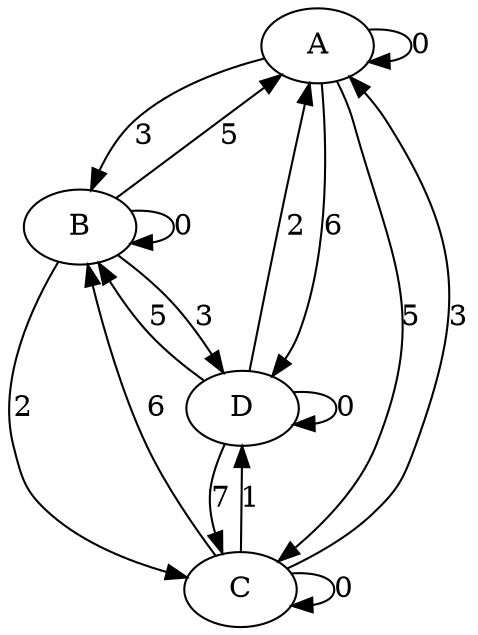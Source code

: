 digraph G {
  A -> A [label="0"];
  A -> B [label="3"];
  A -> C [label="5"];
  A -> D [label="6"];
  B -> A [label="5"];
  B -> B [label="0"];
  B -> C [label="2"];
  B -> D [label="3"];
  C -> A [label="3"];
  C -> B [label="6"];
  C -> C [label="0"];
  C -> D [label="1"];
  D -> A [label="2"];
  D -> B [label="5"];
  D -> C [label="7"];
  D -> D [label="0"];
}
